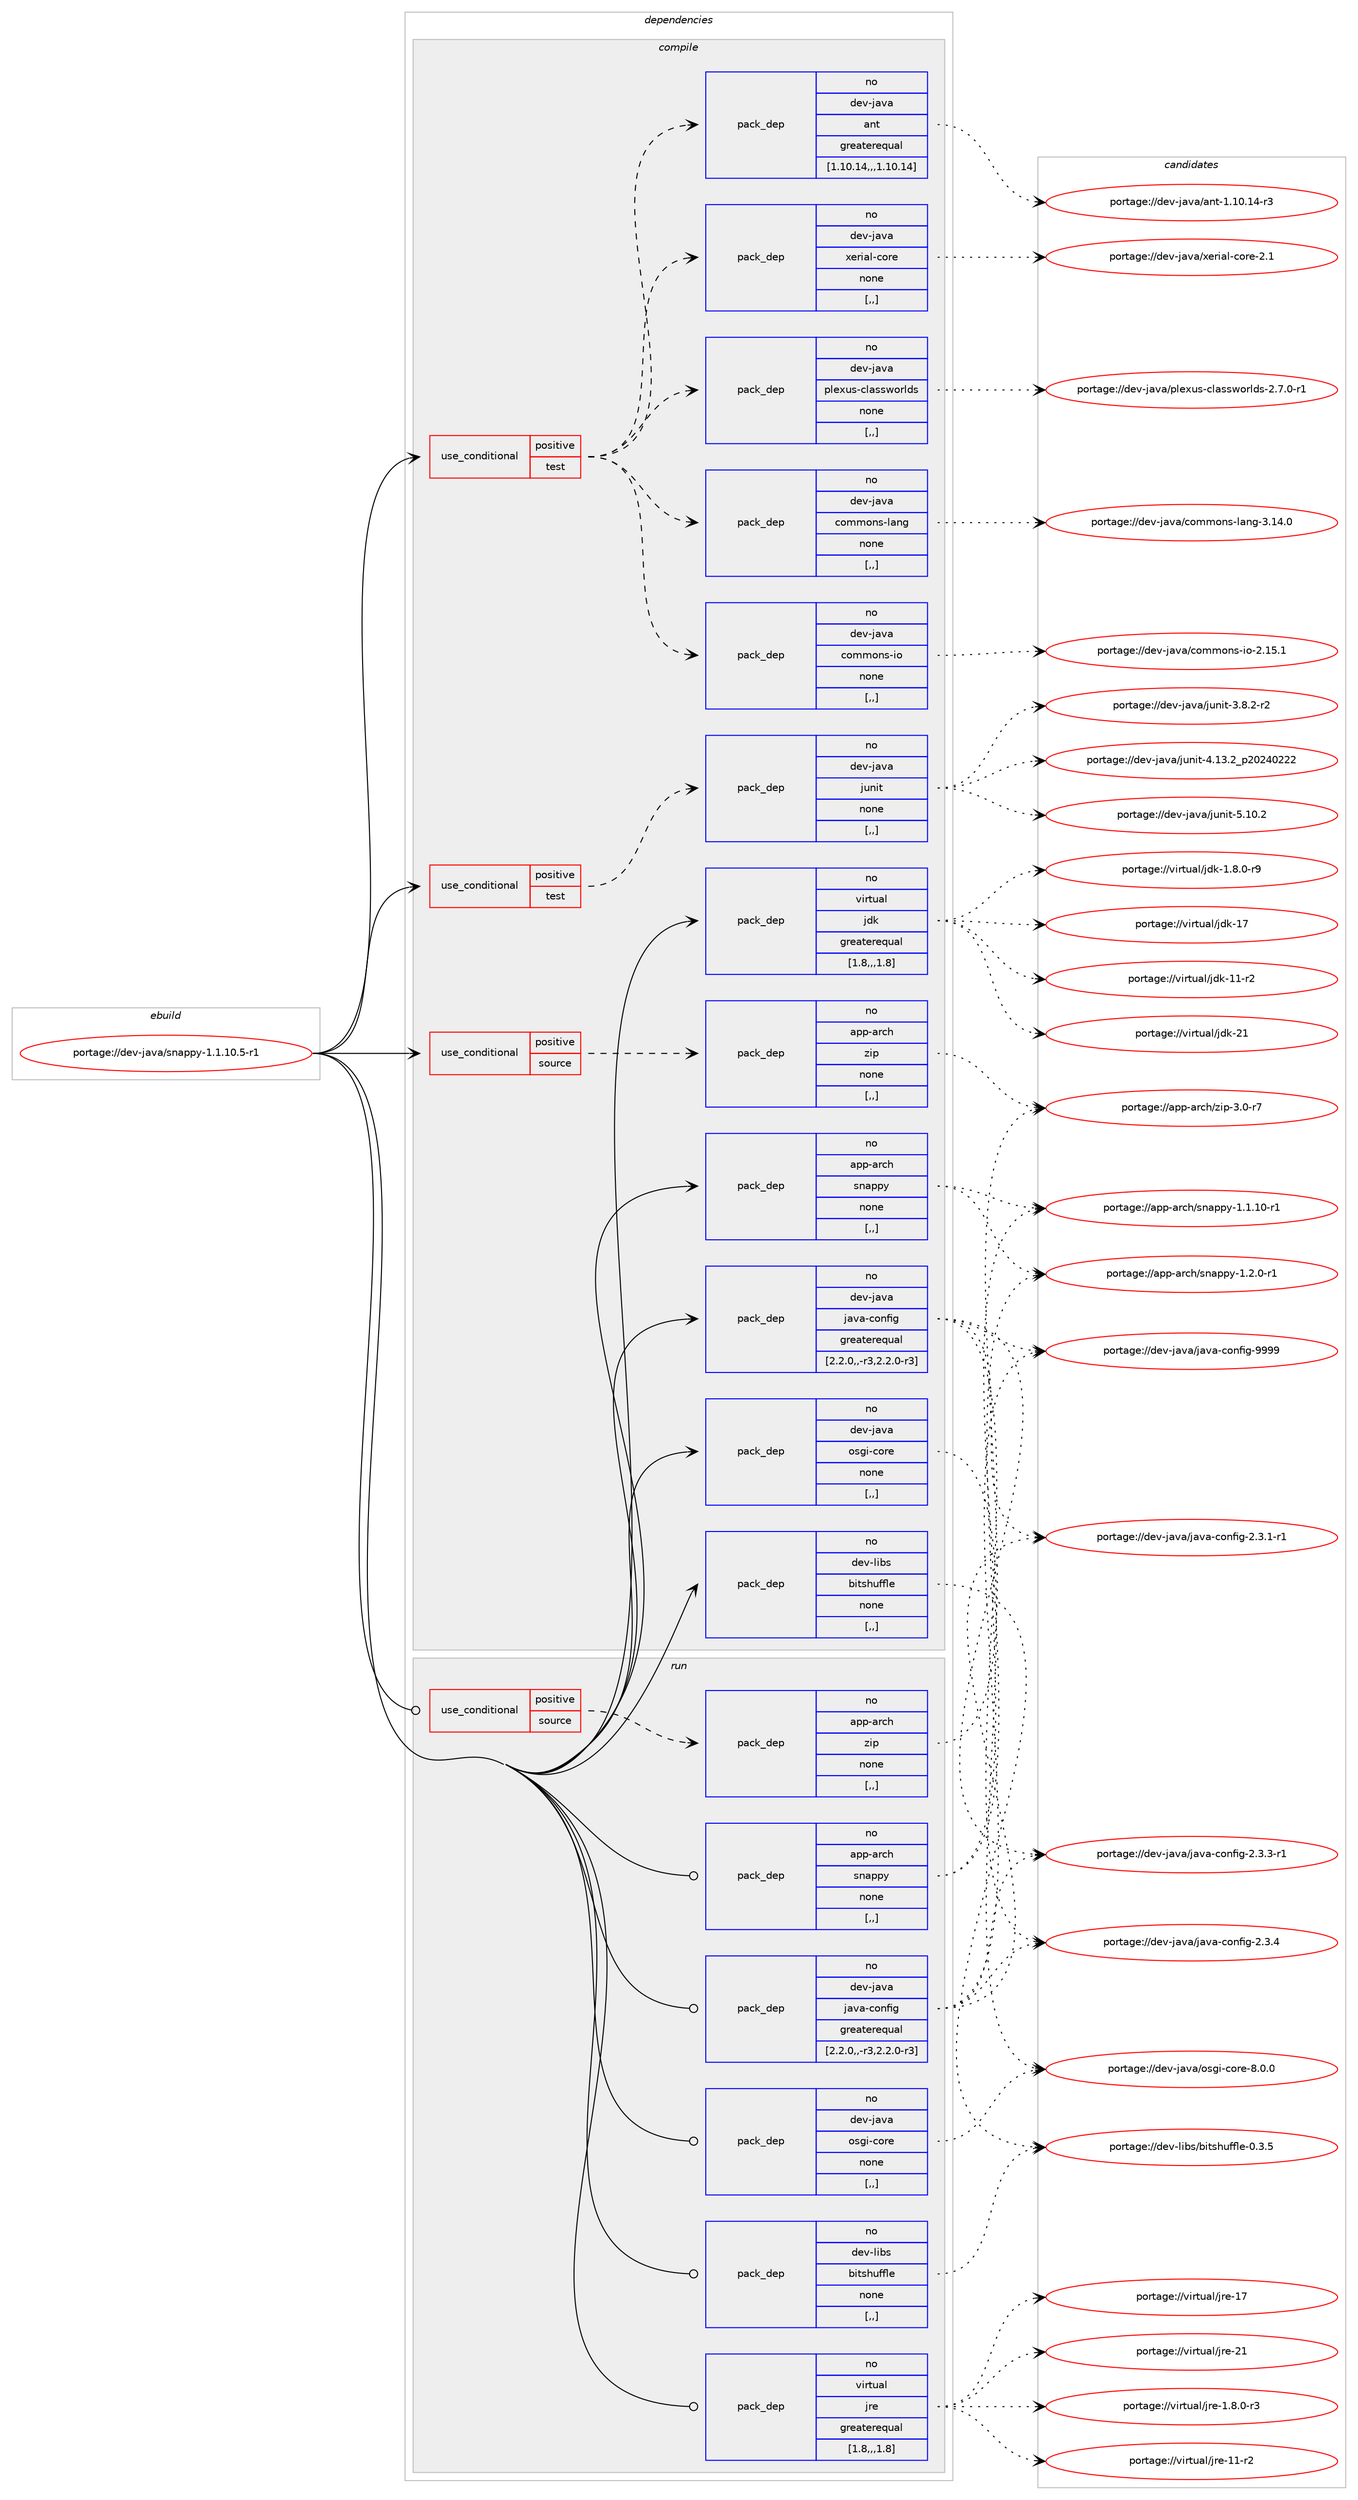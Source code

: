 digraph prolog {

# *************
# Graph options
# *************

newrank=true;
concentrate=true;
compound=true;
graph [rankdir=LR,fontname=Helvetica,fontsize=10,ranksep=1.5];#, ranksep=2.5, nodesep=0.2];
edge  [arrowhead=vee];
node  [fontname=Helvetica,fontsize=10];

# **********
# The ebuild
# **********

subgraph cluster_leftcol {
color=gray;
rank=same;
label=<<i>ebuild</i>>;
id [label="portage://dev-java/snappy-1.1.10.5-r1", color=red, width=4, href="../dev-java/snappy-1.1.10.5-r1.svg"];
}

# ****************
# The dependencies
# ****************

subgraph cluster_midcol {
color=gray;
label=<<i>dependencies</i>>;
subgraph cluster_compile {
fillcolor="#eeeeee";
style=filled;
label=<<i>compile</i>>;
subgraph cond21845 {
dependency95028 [label=<<TABLE BORDER="0" CELLBORDER="1" CELLSPACING="0" CELLPADDING="4"><TR><TD ROWSPAN="3" CELLPADDING="10">use_conditional</TD></TR><TR><TD>positive</TD></TR><TR><TD>source</TD></TR></TABLE>>, shape=none, color=red];
subgraph pack72151 {
dependency95029 [label=<<TABLE BORDER="0" CELLBORDER="1" CELLSPACING="0" CELLPADDING="4" WIDTH="220"><TR><TD ROWSPAN="6" CELLPADDING="30">pack_dep</TD></TR><TR><TD WIDTH="110">no</TD></TR><TR><TD>app-arch</TD></TR><TR><TD>zip</TD></TR><TR><TD>none</TD></TR><TR><TD>[,,]</TD></TR></TABLE>>, shape=none, color=blue];
}
dependency95028:e -> dependency95029:w [weight=20,style="dashed",arrowhead="vee"];
}
id:e -> dependency95028:w [weight=20,style="solid",arrowhead="vee"];
subgraph cond21846 {
dependency95030 [label=<<TABLE BORDER="0" CELLBORDER="1" CELLSPACING="0" CELLPADDING="4"><TR><TD ROWSPAN="3" CELLPADDING="10">use_conditional</TD></TR><TR><TD>positive</TD></TR><TR><TD>test</TD></TR></TABLE>>, shape=none, color=red];
subgraph pack72152 {
dependency95031 [label=<<TABLE BORDER="0" CELLBORDER="1" CELLSPACING="0" CELLPADDING="4" WIDTH="220"><TR><TD ROWSPAN="6" CELLPADDING="30">pack_dep</TD></TR><TR><TD WIDTH="110">no</TD></TR><TR><TD>dev-java</TD></TR><TR><TD>ant</TD></TR><TR><TD>greaterequal</TD></TR><TR><TD>[1.10.14,,,1.10.14]</TD></TR></TABLE>>, shape=none, color=blue];
}
dependency95030:e -> dependency95031:w [weight=20,style="dashed",arrowhead="vee"];
subgraph pack72153 {
dependency95032 [label=<<TABLE BORDER="0" CELLBORDER="1" CELLSPACING="0" CELLPADDING="4" WIDTH="220"><TR><TD ROWSPAN="6" CELLPADDING="30">pack_dep</TD></TR><TR><TD WIDTH="110">no</TD></TR><TR><TD>dev-java</TD></TR><TR><TD>commons-io</TD></TR><TR><TD>none</TD></TR><TR><TD>[,,]</TD></TR></TABLE>>, shape=none, color=blue];
}
dependency95030:e -> dependency95032:w [weight=20,style="dashed",arrowhead="vee"];
subgraph pack72154 {
dependency95033 [label=<<TABLE BORDER="0" CELLBORDER="1" CELLSPACING="0" CELLPADDING="4" WIDTH="220"><TR><TD ROWSPAN="6" CELLPADDING="30">pack_dep</TD></TR><TR><TD WIDTH="110">no</TD></TR><TR><TD>dev-java</TD></TR><TR><TD>commons-lang</TD></TR><TR><TD>none</TD></TR><TR><TD>[,,]</TD></TR></TABLE>>, shape=none, color=blue];
}
dependency95030:e -> dependency95033:w [weight=20,style="dashed",arrowhead="vee"];
subgraph pack72155 {
dependency95034 [label=<<TABLE BORDER="0" CELLBORDER="1" CELLSPACING="0" CELLPADDING="4" WIDTH="220"><TR><TD ROWSPAN="6" CELLPADDING="30">pack_dep</TD></TR><TR><TD WIDTH="110">no</TD></TR><TR><TD>dev-java</TD></TR><TR><TD>plexus-classworlds</TD></TR><TR><TD>none</TD></TR><TR><TD>[,,]</TD></TR></TABLE>>, shape=none, color=blue];
}
dependency95030:e -> dependency95034:w [weight=20,style="dashed",arrowhead="vee"];
subgraph pack72156 {
dependency95035 [label=<<TABLE BORDER="0" CELLBORDER="1" CELLSPACING="0" CELLPADDING="4" WIDTH="220"><TR><TD ROWSPAN="6" CELLPADDING="30">pack_dep</TD></TR><TR><TD WIDTH="110">no</TD></TR><TR><TD>dev-java</TD></TR><TR><TD>xerial-core</TD></TR><TR><TD>none</TD></TR><TR><TD>[,,]</TD></TR></TABLE>>, shape=none, color=blue];
}
dependency95030:e -> dependency95035:w [weight=20,style="dashed",arrowhead="vee"];
}
id:e -> dependency95030:w [weight=20,style="solid",arrowhead="vee"];
subgraph cond21847 {
dependency95036 [label=<<TABLE BORDER="0" CELLBORDER="1" CELLSPACING="0" CELLPADDING="4"><TR><TD ROWSPAN="3" CELLPADDING="10">use_conditional</TD></TR><TR><TD>positive</TD></TR><TR><TD>test</TD></TR></TABLE>>, shape=none, color=red];
subgraph pack72157 {
dependency95037 [label=<<TABLE BORDER="0" CELLBORDER="1" CELLSPACING="0" CELLPADDING="4" WIDTH="220"><TR><TD ROWSPAN="6" CELLPADDING="30">pack_dep</TD></TR><TR><TD WIDTH="110">no</TD></TR><TR><TD>dev-java</TD></TR><TR><TD>junit</TD></TR><TR><TD>none</TD></TR><TR><TD>[,,]</TD></TR></TABLE>>, shape=none, color=blue];
}
dependency95036:e -> dependency95037:w [weight=20,style="dashed",arrowhead="vee"];
}
id:e -> dependency95036:w [weight=20,style="solid",arrowhead="vee"];
subgraph pack72158 {
dependency95038 [label=<<TABLE BORDER="0" CELLBORDER="1" CELLSPACING="0" CELLPADDING="4" WIDTH="220"><TR><TD ROWSPAN="6" CELLPADDING="30">pack_dep</TD></TR><TR><TD WIDTH="110">no</TD></TR><TR><TD>app-arch</TD></TR><TR><TD>snappy</TD></TR><TR><TD>none</TD></TR><TR><TD>[,,]</TD></TR></TABLE>>, shape=none, color=blue];
}
id:e -> dependency95038:w [weight=20,style="solid",arrowhead="vee"];
subgraph pack72159 {
dependency95039 [label=<<TABLE BORDER="0" CELLBORDER="1" CELLSPACING="0" CELLPADDING="4" WIDTH="220"><TR><TD ROWSPAN="6" CELLPADDING="30">pack_dep</TD></TR><TR><TD WIDTH="110">no</TD></TR><TR><TD>dev-java</TD></TR><TR><TD>java-config</TD></TR><TR><TD>greaterequal</TD></TR><TR><TD>[2.2.0,,-r3,2.2.0-r3]</TD></TR></TABLE>>, shape=none, color=blue];
}
id:e -> dependency95039:w [weight=20,style="solid",arrowhead="vee"];
subgraph pack72160 {
dependency95040 [label=<<TABLE BORDER="0" CELLBORDER="1" CELLSPACING="0" CELLPADDING="4" WIDTH="220"><TR><TD ROWSPAN="6" CELLPADDING="30">pack_dep</TD></TR><TR><TD WIDTH="110">no</TD></TR><TR><TD>dev-java</TD></TR><TR><TD>osgi-core</TD></TR><TR><TD>none</TD></TR><TR><TD>[,,]</TD></TR></TABLE>>, shape=none, color=blue];
}
id:e -> dependency95040:w [weight=20,style="solid",arrowhead="vee"];
subgraph pack72161 {
dependency95041 [label=<<TABLE BORDER="0" CELLBORDER="1" CELLSPACING="0" CELLPADDING="4" WIDTH="220"><TR><TD ROWSPAN="6" CELLPADDING="30">pack_dep</TD></TR><TR><TD WIDTH="110">no</TD></TR><TR><TD>dev-libs</TD></TR><TR><TD>bitshuffle</TD></TR><TR><TD>none</TD></TR><TR><TD>[,,]</TD></TR></TABLE>>, shape=none, color=blue];
}
id:e -> dependency95041:w [weight=20,style="solid",arrowhead="vee"];
subgraph pack72162 {
dependency95042 [label=<<TABLE BORDER="0" CELLBORDER="1" CELLSPACING="0" CELLPADDING="4" WIDTH="220"><TR><TD ROWSPAN="6" CELLPADDING="30">pack_dep</TD></TR><TR><TD WIDTH="110">no</TD></TR><TR><TD>virtual</TD></TR><TR><TD>jdk</TD></TR><TR><TD>greaterequal</TD></TR><TR><TD>[1.8,,,1.8]</TD></TR></TABLE>>, shape=none, color=blue];
}
id:e -> dependency95042:w [weight=20,style="solid",arrowhead="vee"];
}
subgraph cluster_compileandrun {
fillcolor="#eeeeee";
style=filled;
label=<<i>compile and run</i>>;
}
subgraph cluster_run {
fillcolor="#eeeeee";
style=filled;
label=<<i>run</i>>;
subgraph cond21848 {
dependency95043 [label=<<TABLE BORDER="0" CELLBORDER="1" CELLSPACING="0" CELLPADDING="4"><TR><TD ROWSPAN="3" CELLPADDING="10">use_conditional</TD></TR><TR><TD>positive</TD></TR><TR><TD>source</TD></TR></TABLE>>, shape=none, color=red];
subgraph pack72163 {
dependency95044 [label=<<TABLE BORDER="0" CELLBORDER="1" CELLSPACING="0" CELLPADDING="4" WIDTH="220"><TR><TD ROWSPAN="6" CELLPADDING="30">pack_dep</TD></TR><TR><TD WIDTH="110">no</TD></TR><TR><TD>app-arch</TD></TR><TR><TD>zip</TD></TR><TR><TD>none</TD></TR><TR><TD>[,,]</TD></TR></TABLE>>, shape=none, color=blue];
}
dependency95043:e -> dependency95044:w [weight=20,style="dashed",arrowhead="vee"];
}
id:e -> dependency95043:w [weight=20,style="solid",arrowhead="odot"];
subgraph pack72164 {
dependency95045 [label=<<TABLE BORDER="0" CELLBORDER="1" CELLSPACING="0" CELLPADDING="4" WIDTH="220"><TR><TD ROWSPAN="6" CELLPADDING="30">pack_dep</TD></TR><TR><TD WIDTH="110">no</TD></TR><TR><TD>app-arch</TD></TR><TR><TD>snappy</TD></TR><TR><TD>none</TD></TR><TR><TD>[,,]</TD></TR></TABLE>>, shape=none, color=blue];
}
id:e -> dependency95045:w [weight=20,style="solid",arrowhead="odot"];
subgraph pack72165 {
dependency95046 [label=<<TABLE BORDER="0" CELLBORDER="1" CELLSPACING="0" CELLPADDING="4" WIDTH="220"><TR><TD ROWSPAN="6" CELLPADDING="30">pack_dep</TD></TR><TR><TD WIDTH="110">no</TD></TR><TR><TD>dev-java</TD></TR><TR><TD>java-config</TD></TR><TR><TD>greaterequal</TD></TR><TR><TD>[2.2.0,,-r3,2.2.0-r3]</TD></TR></TABLE>>, shape=none, color=blue];
}
id:e -> dependency95046:w [weight=20,style="solid",arrowhead="odot"];
subgraph pack72166 {
dependency95047 [label=<<TABLE BORDER="0" CELLBORDER="1" CELLSPACING="0" CELLPADDING="4" WIDTH="220"><TR><TD ROWSPAN="6" CELLPADDING="30">pack_dep</TD></TR><TR><TD WIDTH="110">no</TD></TR><TR><TD>dev-java</TD></TR><TR><TD>osgi-core</TD></TR><TR><TD>none</TD></TR><TR><TD>[,,]</TD></TR></TABLE>>, shape=none, color=blue];
}
id:e -> dependency95047:w [weight=20,style="solid",arrowhead="odot"];
subgraph pack72167 {
dependency95048 [label=<<TABLE BORDER="0" CELLBORDER="1" CELLSPACING="0" CELLPADDING="4" WIDTH="220"><TR><TD ROWSPAN="6" CELLPADDING="30">pack_dep</TD></TR><TR><TD WIDTH="110">no</TD></TR><TR><TD>dev-libs</TD></TR><TR><TD>bitshuffle</TD></TR><TR><TD>none</TD></TR><TR><TD>[,,]</TD></TR></TABLE>>, shape=none, color=blue];
}
id:e -> dependency95048:w [weight=20,style="solid",arrowhead="odot"];
subgraph pack72168 {
dependency95049 [label=<<TABLE BORDER="0" CELLBORDER="1" CELLSPACING="0" CELLPADDING="4" WIDTH="220"><TR><TD ROWSPAN="6" CELLPADDING="30">pack_dep</TD></TR><TR><TD WIDTH="110">no</TD></TR><TR><TD>virtual</TD></TR><TR><TD>jre</TD></TR><TR><TD>greaterequal</TD></TR><TR><TD>[1.8,,,1.8]</TD></TR></TABLE>>, shape=none, color=blue];
}
id:e -> dependency95049:w [weight=20,style="solid",arrowhead="odot"];
}
}

# **************
# The candidates
# **************

subgraph cluster_choices {
rank=same;
color=gray;
label=<<i>candidates</i>>;

subgraph choice72151 {
color=black;
nodesep=1;
choice9711211245971149910447122105112455146484511455 [label="portage://app-arch/zip-3.0-r7", color=red, width=4,href="../app-arch/zip-3.0-r7.svg"];
dependency95029:e -> choice9711211245971149910447122105112455146484511455:w [style=dotted,weight="100"];
}
subgraph choice72152 {
color=black;
nodesep=1;
choice100101118451069711897479711011645494649484649524511451 [label="portage://dev-java/ant-1.10.14-r3", color=red, width=4,href="../dev-java/ant-1.10.14-r3.svg"];
dependency95031:e -> choice100101118451069711897479711011645494649484649524511451:w [style=dotted,weight="100"];
}
subgraph choice72153 {
color=black;
nodesep=1;
choice10010111845106971189747991111091091111101154510511145504649534649 [label="portage://dev-java/commons-io-2.15.1", color=red, width=4,href="../dev-java/commons-io-2.15.1.svg"];
dependency95032:e -> choice10010111845106971189747991111091091111101154510511145504649534649:w [style=dotted,weight="100"];
}
subgraph choice72154 {
color=black;
nodesep=1;
choice1001011184510697118974799111109109111110115451089711010345514649524648 [label="portage://dev-java/commons-lang-3.14.0", color=red, width=4,href="../dev-java/commons-lang-3.14.0.svg"];
dependency95033:e -> choice1001011184510697118974799111109109111110115451089711010345514649524648:w [style=dotted,weight="100"];
}
subgraph choice72155 {
color=black;
nodesep=1;
choice100101118451069711897471121081011201171154599108971151151191111141081001154550465546484511449 [label="portage://dev-java/plexus-classworlds-2.7.0-r1", color=red, width=4,href="../dev-java/plexus-classworlds-2.7.0-r1.svg"];
dependency95034:e -> choice100101118451069711897471121081011201171154599108971151151191111141081001154550465546484511449:w [style=dotted,weight="100"];
}
subgraph choice72156 {
color=black;
nodesep=1;
choice1001011184510697118974712010111410597108459911111410145504649 [label="portage://dev-java/xerial-core-2.1", color=red, width=4,href="../dev-java/xerial-core-2.1.svg"];
dependency95035:e -> choice1001011184510697118974712010111410597108459911111410145504649:w [style=dotted,weight="100"];
}
subgraph choice72157 {
color=black;
nodesep=1;
choice100101118451069711897471061171101051164551465646504511450 [label="portage://dev-java/junit-3.8.2-r2", color=red, width=4,href="../dev-java/junit-3.8.2-r2.svg"];
choice1001011184510697118974710611711010511645524649514650951125048505248505050 [label="portage://dev-java/junit-4.13.2_p20240222", color=red, width=4,href="../dev-java/junit-4.13.2_p20240222.svg"];
choice1001011184510697118974710611711010511645534649484650 [label="portage://dev-java/junit-5.10.2", color=red, width=4,href="../dev-java/junit-5.10.2.svg"];
dependency95037:e -> choice100101118451069711897471061171101051164551465646504511450:w [style=dotted,weight="100"];
dependency95037:e -> choice1001011184510697118974710611711010511645524649514650951125048505248505050:w [style=dotted,weight="100"];
dependency95037:e -> choice1001011184510697118974710611711010511645534649484650:w [style=dotted,weight="100"];
}
subgraph choice72158 {
color=black;
nodesep=1;
choice971121124597114991044711511097112112121454946494649484511449 [label="portage://app-arch/snappy-1.1.10-r1", color=red, width=4,href="../app-arch/snappy-1.1.10-r1.svg"];
choice9711211245971149910447115110971121121214549465046484511449 [label="portage://app-arch/snappy-1.2.0-r1", color=red, width=4,href="../app-arch/snappy-1.2.0-r1.svg"];
dependency95038:e -> choice971121124597114991044711511097112112121454946494649484511449:w [style=dotted,weight="100"];
dependency95038:e -> choice9711211245971149910447115110971121121214549465046484511449:w [style=dotted,weight="100"];
}
subgraph choice72159 {
color=black;
nodesep=1;
choice10010111845106971189747106971189745991111101021051034550465146494511449 [label="portage://dev-java/java-config-2.3.1-r1", color=red, width=4,href="../dev-java/java-config-2.3.1-r1.svg"];
choice10010111845106971189747106971189745991111101021051034550465146514511449 [label="portage://dev-java/java-config-2.3.3-r1", color=red, width=4,href="../dev-java/java-config-2.3.3-r1.svg"];
choice1001011184510697118974710697118974599111110102105103455046514652 [label="portage://dev-java/java-config-2.3.4", color=red, width=4,href="../dev-java/java-config-2.3.4.svg"];
choice10010111845106971189747106971189745991111101021051034557575757 [label="portage://dev-java/java-config-9999", color=red, width=4,href="../dev-java/java-config-9999.svg"];
dependency95039:e -> choice10010111845106971189747106971189745991111101021051034550465146494511449:w [style=dotted,weight="100"];
dependency95039:e -> choice10010111845106971189747106971189745991111101021051034550465146514511449:w [style=dotted,weight="100"];
dependency95039:e -> choice1001011184510697118974710697118974599111110102105103455046514652:w [style=dotted,weight="100"];
dependency95039:e -> choice10010111845106971189747106971189745991111101021051034557575757:w [style=dotted,weight="100"];
}
subgraph choice72160 {
color=black;
nodesep=1;
choice100101118451069711897471111151031054599111114101455646484648 [label="portage://dev-java/osgi-core-8.0.0", color=red, width=4,href="../dev-java/osgi-core-8.0.0.svg"];
dependency95040:e -> choice100101118451069711897471111151031054599111114101455646484648:w [style=dotted,weight="100"];
}
subgraph choice72161 {
color=black;
nodesep=1;
choice10010111845108105981154798105116115104117102102108101454846514653 [label="portage://dev-libs/bitshuffle-0.3.5", color=red, width=4,href="../dev-libs/bitshuffle-0.3.5.svg"];
dependency95041:e -> choice10010111845108105981154798105116115104117102102108101454846514653:w [style=dotted,weight="100"];
}
subgraph choice72162 {
color=black;
nodesep=1;
choice11810511411611797108471061001074549465646484511457 [label="portage://virtual/jdk-1.8.0-r9", color=red, width=4,href="../virtual/jdk-1.8.0-r9.svg"];
choice11810511411611797108471061001074549494511450 [label="portage://virtual/jdk-11-r2", color=red, width=4,href="../virtual/jdk-11-r2.svg"];
choice1181051141161179710847106100107454955 [label="portage://virtual/jdk-17", color=red, width=4,href="../virtual/jdk-17.svg"];
choice1181051141161179710847106100107455049 [label="portage://virtual/jdk-21", color=red, width=4,href="../virtual/jdk-21.svg"];
dependency95042:e -> choice11810511411611797108471061001074549465646484511457:w [style=dotted,weight="100"];
dependency95042:e -> choice11810511411611797108471061001074549494511450:w [style=dotted,weight="100"];
dependency95042:e -> choice1181051141161179710847106100107454955:w [style=dotted,weight="100"];
dependency95042:e -> choice1181051141161179710847106100107455049:w [style=dotted,weight="100"];
}
subgraph choice72163 {
color=black;
nodesep=1;
choice9711211245971149910447122105112455146484511455 [label="portage://app-arch/zip-3.0-r7", color=red, width=4,href="../app-arch/zip-3.0-r7.svg"];
dependency95044:e -> choice9711211245971149910447122105112455146484511455:w [style=dotted,weight="100"];
}
subgraph choice72164 {
color=black;
nodesep=1;
choice971121124597114991044711511097112112121454946494649484511449 [label="portage://app-arch/snappy-1.1.10-r1", color=red, width=4,href="../app-arch/snappy-1.1.10-r1.svg"];
choice9711211245971149910447115110971121121214549465046484511449 [label="portage://app-arch/snappy-1.2.0-r1", color=red, width=4,href="../app-arch/snappy-1.2.0-r1.svg"];
dependency95045:e -> choice971121124597114991044711511097112112121454946494649484511449:w [style=dotted,weight="100"];
dependency95045:e -> choice9711211245971149910447115110971121121214549465046484511449:w [style=dotted,weight="100"];
}
subgraph choice72165 {
color=black;
nodesep=1;
choice10010111845106971189747106971189745991111101021051034550465146494511449 [label="portage://dev-java/java-config-2.3.1-r1", color=red, width=4,href="../dev-java/java-config-2.3.1-r1.svg"];
choice10010111845106971189747106971189745991111101021051034550465146514511449 [label="portage://dev-java/java-config-2.3.3-r1", color=red, width=4,href="../dev-java/java-config-2.3.3-r1.svg"];
choice1001011184510697118974710697118974599111110102105103455046514652 [label="portage://dev-java/java-config-2.3.4", color=red, width=4,href="../dev-java/java-config-2.3.4.svg"];
choice10010111845106971189747106971189745991111101021051034557575757 [label="portage://dev-java/java-config-9999", color=red, width=4,href="../dev-java/java-config-9999.svg"];
dependency95046:e -> choice10010111845106971189747106971189745991111101021051034550465146494511449:w [style=dotted,weight="100"];
dependency95046:e -> choice10010111845106971189747106971189745991111101021051034550465146514511449:w [style=dotted,weight="100"];
dependency95046:e -> choice1001011184510697118974710697118974599111110102105103455046514652:w [style=dotted,weight="100"];
dependency95046:e -> choice10010111845106971189747106971189745991111101021051034557575757:w [style=dotted,weight="100"];
}
subgraph choice72166 {
color=black;
nodesep=1;
choice100101118451069711897471111151031054599111114101455646484648 [label="portage://dev-java/osgi-core-8.0.0", color=red, width=4,href="../dev-java/osgi-core-8.0.0.svg"];
dependency95047:e -> choice100101118451069711897471111151031054599111114101455646484648:w [style=dotted,weight="100"];
}
subgraph choice72167 {
color=black;
nodesep=1;
choice10010111845108105981154798105116115104117102102108101454846514653 [label="portage://dev-libs/bitshuffle-0.3.5", color=red, width=4,href="../dev-libs/bitshuffle-0.3.5.svg"];
dependency95048:e -> choice10010111845108105981154798105116115104117102102108101454846514653:w [style=dotted,weight="100"];
}
subgraph choice72168 {
color=black;
nodesep=1;
choice11810511411611797108471061141014549465646484511451 [label="portage://virtual/jre-1.8.0-r3", color=red, width=4,href="../virtual/jre-1.8.0-r3.svg"];
choice11810511411611797108471061141014549494511450 [label="portage://virtual/jre-11-r2", color=red, width=4,href="../virtual/jre-11-r2.svg"];
choice1181051141161179710847106114101454955 [label="portage://virtual/jre-17", color=red, width=4,href="../virtual/jre-17.svg"];
choice1181051141161179710847106114101455049 [label="portage://virtual/jre-21", color=red, width=4,href="../virtual/jre-21.svg"];
dependency95049:e -> choice11810511411611797108471061141014549465646484511451:w [style=dotted,weight="100"];
dependency95049:e -> choice11810511411611797108471061141014549494511450:w [style=dotted,weight="100"];
dependency95049:e -> choice1181051141161179710847106114101454955:w [style=dotted,weight="100"];
dependency95049:e -> choice1181051141161179710847106114101455049:w [style=dotted,weight="100"];
}
}

}
